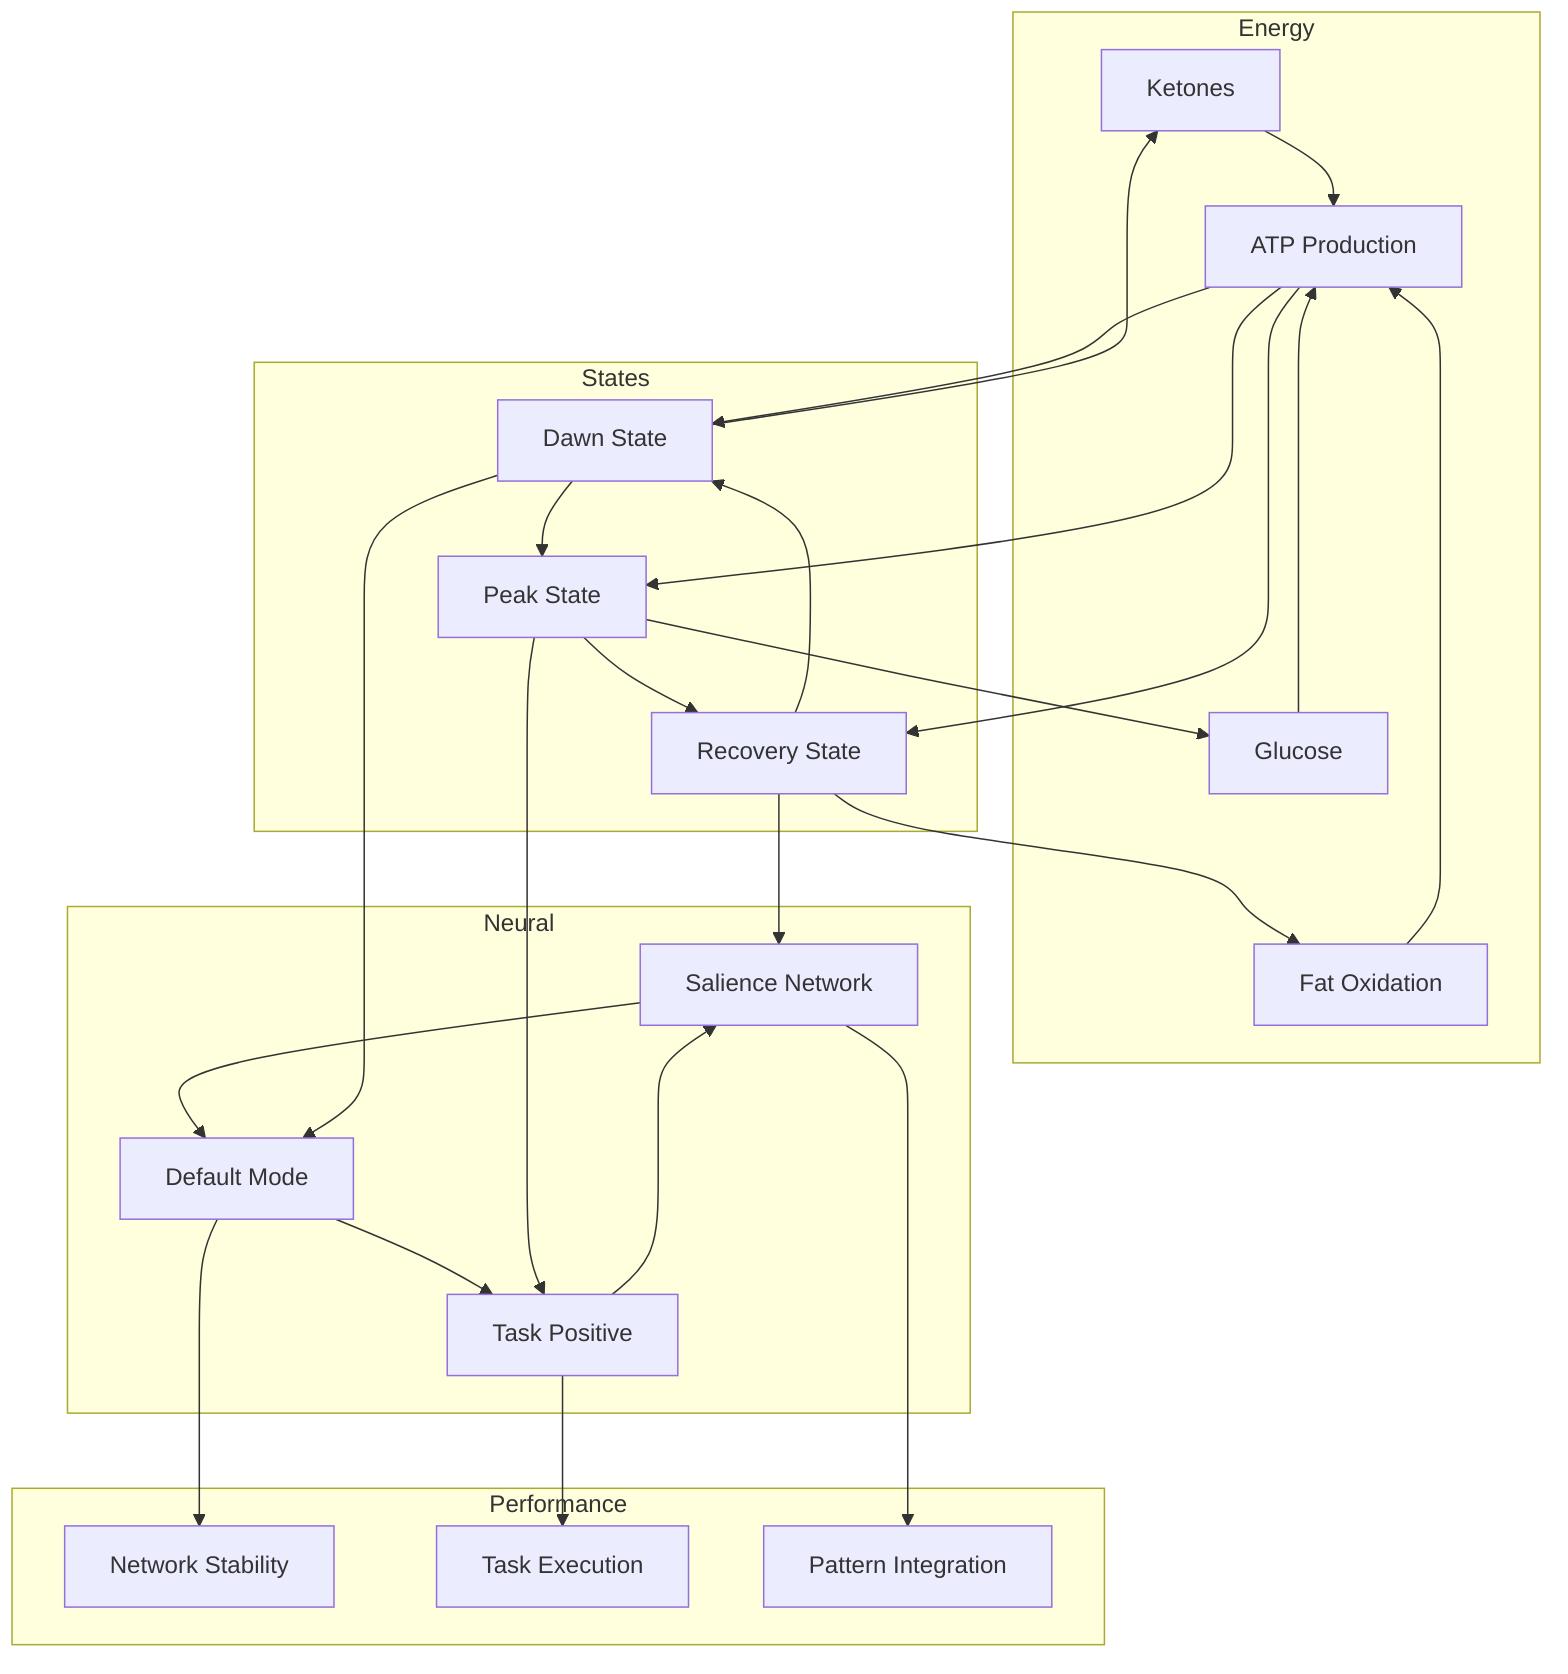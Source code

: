 graph TB
    subgraph Energy
        KET[Ketones] --> ATP[ATP Production]
        GLU[Glucose] --> ATP
        FAT[Fat Oxidation] --> ATP
    end

    subgraph States
        DS[Dawn State] --> PS[Peak State]
        PS --> RS[Recovery State]
        RS --> DS
    end

    subgraph Neural
        DMN[Default Mode] --> TPN[Task Positive]
        TPN --> SN[Salience Network]
        SN --> DMN
    end

    subgraph Performance
        NS[Network Stability]
        TE[Task Execution]
        PI[Pattern Integration]
    end

    ATP --> DS & PS & RS
    DS --> DMN --> NS
    PS --> TPN --> TE
    RS --> SN --> PI

    DS --> KET
    PS --> GLU
    RS --> FAT
